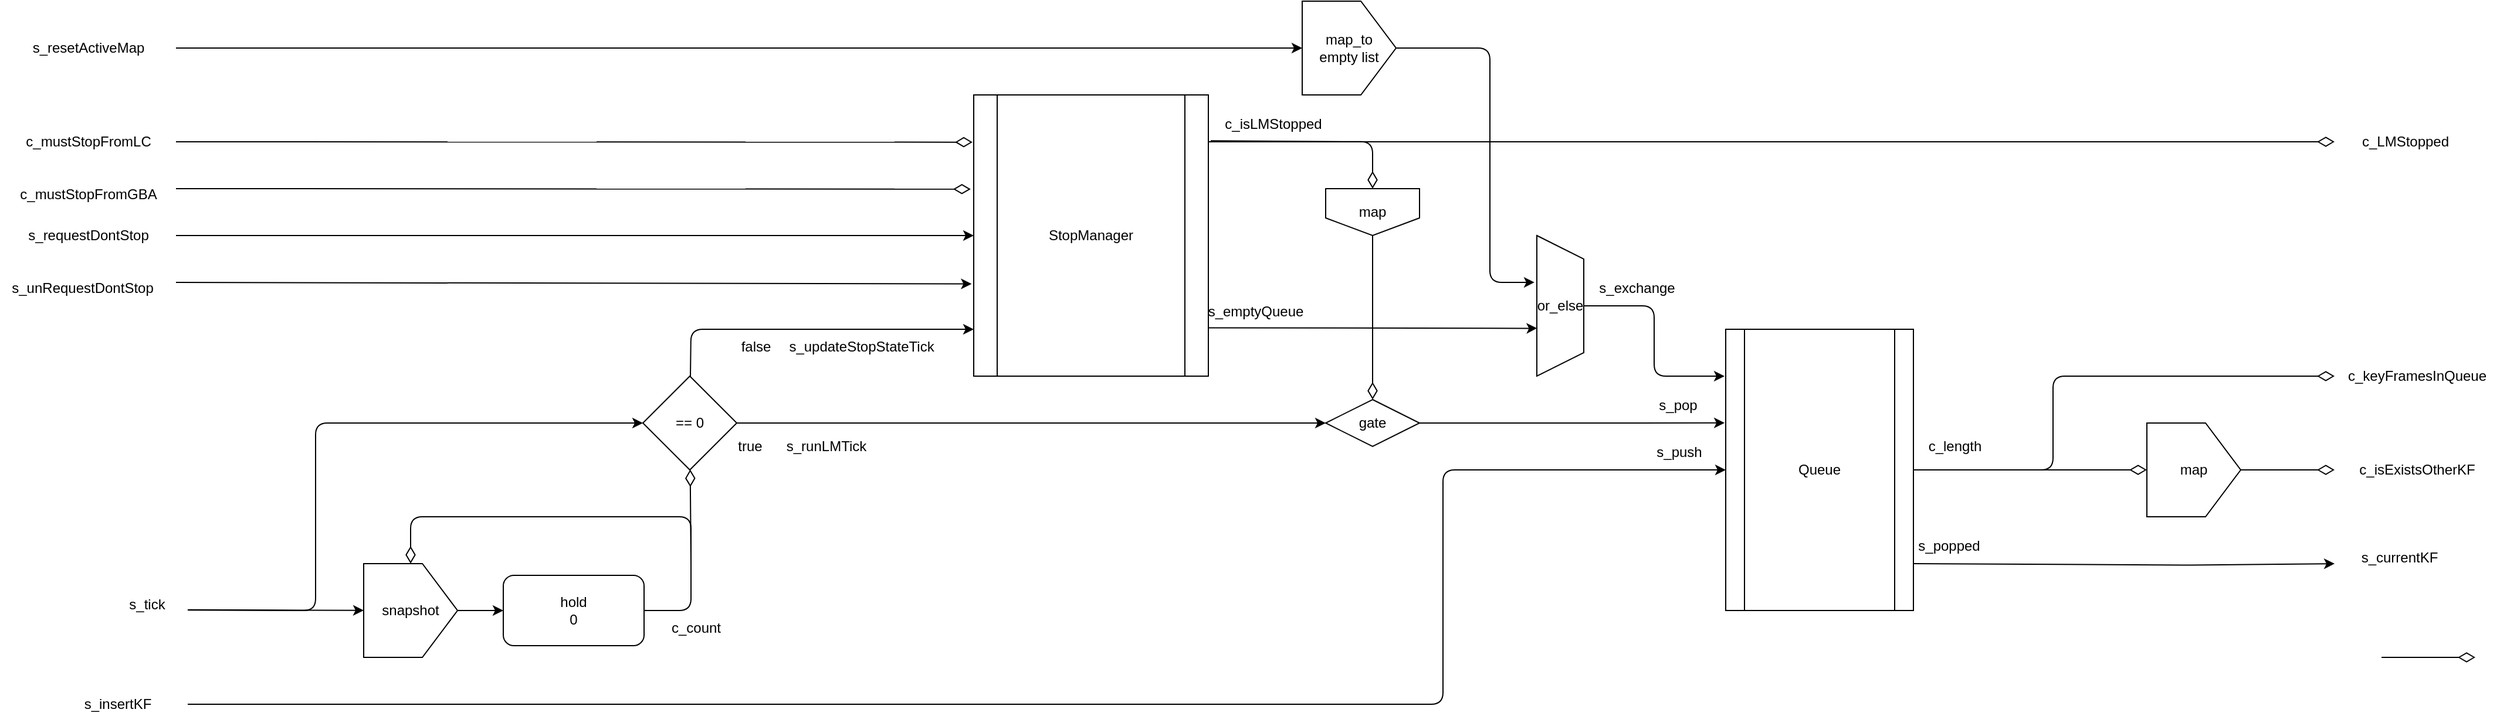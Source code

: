 <mxfile>
    <diagram id="qy9Qg4ZWmUZAcCkKB4S5" name="ページ1">
        <mxGraphModel dx="1090" dy="716" grid="1" gridSize="10" guides="1" tooltips="1" connect="1" arrows="1" fold="1" page="1" pageScale="1" pageWidth="827" pageHeight="1169" math="0" shadow="0">
            <root>
                <mxCell id="0"/>
                <mxCell id="1" parent="0"/>
                <mxCell id="2" value="StopManager" style="shape=process;whiteSpace=wrap;html=1;backgroundOutline=1;" vertex="1" parent="1">
                    <mxGeometry x="600" y="800" width="200" height="240" as="geometry"/>
                </mxCell>
                <mxCell id="3" value="" style="edgeStyle=none;orthogonalLoop=1;jettySize=auto;html=1;endArrow=diamondThin;endFill=0;endSize=12;entryX=-0.005;entryY=0.168;entryDx=0;entryDy=0;entryPerimeter=0;" edge="1" parent="1" target="2">
                    <mxGeometry width="100" relative="1" as="geometry">
                        <mxPoint x="-80" y="840" as="sourcePoint"/>
                        <mxPoint x="560" y="840" as="targetPoint"/>
                        <Array as="points"/>
                    </mxGeometry>
                </mxCell>
                <mxCell id="4" value="" style="edgeStyle=none;orthogonalLoop=1;jettySize=auto;html=1;entryX=-0.009;entryY=0.672;entryDx=0;entryDy=0;entryPerimeter=0;" edge="1" parent="1" target="2">
                    <mxGeometry width="100" relative="1" as="geometry">
                        <mxPoint x="-80" y="960" as="sourcePoint"/>
                        <mxPoint x="580" y="960" as="targetPoint"/>
                        <Array as="points"/>
                    </mxGeometry>
                </mxCell>
                <mxCell id="5" value="" style="edgeStyle=none;orthogonalLoop=1;jettySize=auto;html=1;endArrow=diamondThin;endFill=0;endSize=12;entryX=1;entryY=0.5;entryDx=0;entryDy=0;" edge="1" parent="1" source="8" target="6">
                    <mxGeometry width="100" relative="1" as="geometry">
                        <mxPoint x="361" y="1300" as="sourcePoint"/>
                        <mxPoint x="120" y="1160" as="targetPoint"/>
                        <Array as="points">
                            <mxPoint x="359" y="1240"/>
                            <mxPoint x="359" y="1160"/>
                            <mxPoint x="120" y="1160"/>
                        </Array>
                    </mxGeometry>
                </mxCell>
                <mxCell id="6" value="snapshot" style="shape=offPageConnector;whiteSpace=wrap;html=1;direction=north;" vertex="1" parent="1">
                    <mxGeometry x="80" y="1200" width="80" height="80" as="geometry"/>
                </mxCell>
                <mxCell id="7" value="" style="edgeStyle=none;orthogonalLoop=1;jettySize=auto;html=1;" edge="1" parent="1" target="6">
                    <mxGeometry width="100" relative="1" as="geometry">
                        <mxPoint x="-70" y="1239.41" as="sourcePoint"/>
                        <mxPoint x="30" y="1239.41" as="targetPoint"/>
                        <Array as="points"/>
                    </mxGeometry>
                </mxCell>
                <mxCell id="8" value="hold&lt;br&gt;0" style="rounded=1;whiteSpace=wrap;html=1;" vertex="1" parent="1">
                    <mxGeometry x="199" y="1210" width="120" height="60" as="geometry"/>
                </mxCell>
                <mxCell id="9" value="" style="edgeStyle=none;orthogonalLoop=1;jettySize=auto;html=1;" edge="1" parent="1" source="6" target="8">
                    <mxGeometry width="100" relative="1" as="geometry">
                        <mxPoint x="-230" y="1240" as="sourcePoint"/>
                        <mxPoint x="-130" y="1240" as="targetPoint"/>
                        <Array as="points"/>
                    </mxGeometry>
                </mxCell>
                <mxCell id="10" value="" style="edgeStyle=none;orthogonalLoop=1;jettySize=auto;html=1;" edge="1" parent="1" target="11">
                    <mxGeometry width="100" relative="1" as="geometry">
                        <mxPoint x="-70" y="1239.57" as="sourcePoint"/>
                        <mxPoint x="359" y="1080" as="targetPoint"/>
                        <Array as="points">
                            <mxPoint x="39" y="1240"/>
                            <mxPoint x="39" y="1080"/>
                        </Array>
                    </mxGeometry>
                </mxCell>
                <mxCell id="11" value="== 0" style="rhombus;whiteSpace=wrap;html=1;" vertex="1" parent="1">
                    <mxGeometry x="318" y="1040" width="80" height="80" as="geometry"/>
                </mxCell>
                <mxCell id="12" value="" style="edgeStyle=none;orthogonalLoop=1;jettySize=auto;html=1;endArrow=diamondThin;endFill=0;endSize=12;" edge="1" parent="1" target="11">
                    <mxGeometry width="100" relative="1" as="geometry">
                        <mxPoint x="359" y="1200" as="sourcePoint"/>
                        <mxPoint x="113" y="1340" as="targetPoint"/>
                        <Array as="points"/>
                    </mxGeometry>
                </mxCell>
                <mxCell id="13" value="" style="edgeStyle=none;orthogonalLoop=1;jettySize=auto;html=1;" edge="1" parent="1" source="11" target="30">
                    <mxGeometry width="100" relative="1" as="geometry">
                        <mxPoint x="529" y="1024.57" as="sourcePoint"/>
                        <mxPoint x="880" y="1080" as="targetPoint"/>
                        <Array as="points"/>
                    </mxGeometry>
                </mxCell>
                <mxCell id="14" value="true" style="text;html=1;align=center;verticalAlign=middle;resizable=0;points=[];autosize=1;strokeColor=none;fillColor=none;" vertex="1" parent="1">
                    <mxGeometry x="389" y="1085" width="40" height="30" as="geometry"/>
                </mxCell>
                <mxCell id="15" value="false" style="text;html=1;align=center;verticalAlign=middle;resizable=0;points=[];autosize=1;strokeColor=none;fillColor=none;" vertex="1" parent="1">
                    <mxGeometry x="389" y="1000" width="50" height="30" as="geometry"/>
                </mxCell>
                <mxCell id="16" value="" style="edgeStyle=none;orthogonalLoop=1;jettySize=auto;html=1;" edge="1" parent="1" source="11">
                    <mxGeometry width="100" relative="1" as="geometry">
                        <mxPoint x="389" y="1024.57" as="sourcePoint"/>
                        <mxPoint x="600" y="1000" as="targetPoint"/>
                        <Array as="points">
                            <mxPoint x="359" y="1000"/>
                        </Array>
                    </mxGeometry>
                </mxCell>
                <mxCell id="17" value="s_tick" style="text;html=1;align=center;verticalAlign=middle;resizable=0;points=[];autosize=1;strokeColor=none;fillColor=none;" vertex="1" parent="1">
                    <mxGeometry x="-130" y="1220" width="50" height="30" as="geometry"/>
                </mxCell>
                <mxCell id="18" value="s_updateStopStateTick" style="text;html=1;align=center;verticalAlign=middle;resizable=0;points=[];autosize=1;strokeColor=none;fillColor=none;" vertex="1" parent="1">
                    <mxGeometry x="429" y="1000" width="150" height="30" as="geometry"/>
                </mxCell>
                <mxCell id="19" value="s_runLMTick" style="text;html=1;align=center;verticalAlign=middle;resizable=0;points=[];autosize=1;strokeColor=none;fillColor=none;" vertex="1" parent="1">
                    <mxGeometry x="429" y="1085" width="90" height="30" as="geometry"/>
                </mxCell>
                <mxCell id="20" value="c_count" style="text;html=1;align=center;verticalAlign=middle;resizable=0;points=[];autosize=1;strokeColor=none;fillColor=none;" vertex="1" parent="1">
                    <mxGeometry x="328" y="1240" width="70" height="30" as="geometry"/>
                </mxCell>
                <mxCell id="21" value="c_mustStopFromLC" style="text;html=1;align=center;verticalAlign=middle;resizable=0;points=[];autosize=1;strokeColor=none;fillColor=none;" vertex="1" parent="1">
                    <mxGeometry x="-220" y="825" width="130" height="30" as="geometry"/>
                </mxCell>
                <mxCell id="22" value="" style="edgeStyle=none;orthogonalLoop=1;jettySize=auto;html=1;endArrow=diamondThin;endFill=0;endSize=12;entryX=-0.013;entryY=0.335;entryDx=0;entryDy=0;entryPerimeter=0;" edge="1" parent="1" target="2">
                    <mxGeometry width="100" relative="1" as="geometry">
                        <mxPoint x="-80" y="880" as="sourcePoint"/>
                        <mxPoint x="560" y="880" as="targetPoint"/>
                        <Array as="points"/>
                    </mxGeometry>
                </mxCell>
                <mxCell id="23" value="c_mustStopFromGBA" style="text;html=1;align=center;verticalAlign=middle;resizable=0;points=[];autosize=1;strokeColor=none;fillColor=none;" vertex="1" parent="1">
                    <mxGeometry x="-225" y="870" width="140" height="30" as="geometry"/>
                </mxCell>
                <mxCell id="24" value="" style="edgeStyle=none;orthogonalLoop=1;jettySize=auto;html=1;entryX=0;entryY=0.5;entryDx=0;entryDy=0;" edge="1" parent="1" target="2">
                    <mxGeometry width="100" relative="1" as="geometry">
                        <mxPoint x="-80" y="920" as="sourcePoint"/>
                        <mxPoint x="560" y="920" as="targetPoint"/>
                        <Array as="points"/>
                    </mxGeometry>
                </mxCell>
                <mxCell id="25" value="s_requestDontStop" style="text;html=1;align=center;verticalAlign=middle;resizable=0;points=[];autosize=1;strokeColor=none;fillColor=none;" vertex="1" parent="1">
                    <mxGeometry x="-220" y="905" width="130" height="30" as="geometry"/>
                </mxCell>
                <mxCell id="26" value="s_unRequestDontStop" style="text;html=1;align=center;verticalAlign=middle;resizable=0;points=[];autosize=1;strokeColor=none;fillColor=none;" vertex="1" parent="1">
                    <mxGeometry x="-230" y="950" width="140" height="30" as="geometry"/>
                </mxCell>
                <mxCell id="27" value="s_emptyQueue" style="text;html=1;align=center;verticalAlign=middle;resizable=0;points=[];autosize=1;strokeColor=none;fillColor=none;" vertex="1" parent="1">
                    <mxGeometry x="790" y="970" width="100" height="30" as="geometry"/>
                </mxCell>
                <mxCell id="28" value="" style="edgeStyle=none;orthogonalLoop=1;jettySize=auto;html=1;endArrow=diamondThin;endFill=0;endSize=12;exitX=1.01;exitY=0.163;exitDx=0;exitDy=0;exitPerimeter=0;jumpStyle=arc;" edge="1" parent="1" source="2" target="40">
                    <mxGeometry width="100" relative="1" as="geometry">
                        <mxPoint x="830" y="860" as="sourcePoint"/>
                        <mxPoint x="900" y="964.58" as="targetPoint"/>
                        <Array as="points">
                            <mxPoint x="940" y="840"/>
                        </Array>
                    </mxGeometry>
                </mxCell>
                <mxCell id="29" value="c_isLMStopped" style="text;html=1;align=center;verticalAlign=middle;resizable=0;points=[];autosize=1;strokeColor=none;fillColor=none;" vertex="1" parent="1">
                    <mxGeometry x="800" y="810" width="110" height="30" as="geometry"/>
                </mxCell>
                <mxCell id="30" value="gate" style="rhombus;whiteSpace=wrap;html=1;" vertex="1" parent="1">
                    <mxGeometry x="900" y="1060" width="80" height="40" as="geometry"/>
                </mxCell>
                <mxCell id="31" value="" style="edgeStyle=none;orthogonalLoop=1;jettySize=auto;html=1;entryX=-0.006;entryY=0.333;entryDx=0;entryDy=0;entryPerimeter=0;" edge="1" parent="1" source="30" target="32">
                    <mxGeometry width="100" relative="1" as="geometry">
                        <mxPoint x="670" y="1099.7" as="sourcePoint"/>
                        <mxPoint x="1150" y="1080" as="targetPoint"/>
                        <Array as="points"/>
                    </mxGeometry>
                </mxCell>
                <mxCell id="32" value="Queue" style="shape=process;whiteSpace=wrap;html=1;backgroundOutline=1;" vertex="1" parent="1">
                    <mxGeometry x="1241" y="1000" width="160" height="240" as="geometry"/>
                </mxCell>
                <mxCell id="33" value="s_pop" style="text;html=1;align=center;verticalAlign=middle;resizable=0;points=[];autosize=1;strokeColor=none;fillColor=none;" vertex="1" parent="1">
                    <mxGeometry x="1170" y="1050" width="60" height="30" as="geometry"/>
                </mxCell>
                <mxCell id="34" value="" style="edgeStyle=none;orthogonalLoop=1;jettySize=auto;html=1;jumpStyle=arc;exitX=1.001;exitY=0.828;exitDx=0;exitDy=0;exitPerimeter=0;entryX=0.659;entryY=0.994;entryDx=0;entryDy=0;entryPerimeter=0;" edge="1" parent="1" source="2" target="49">
                    <mxGeometry width="100" relative="1" as="geometry">
                        <mxPoint x="1080" y="920" as="sourcePoint"/>
                        <mxPoint x="1010" y="930" as="targetPoint"/>
                        <Array as="points">
                            <mxPoint x="1000" y="1000"/>
                            <mxPoint x="1040" y="1000"/>
                        </Array>
                    </mxGeometry>
                </mxCell>
                <mxCell id="35" value="s_exchange" style="text;html=1;align=center;verticalAlign=middle;resizable=0;points=[];autosize=1;strokeColor=none;fillColor=none;" vertex="1" parent="1">
                    <mxGeometry x="1120" y="950" width="90" height="30" as="geometry"/>
                </mxCell>
                <mxCell id="36" value="s_currentKF" style="text;html=1;align=center;verticalAlign=middle;resizable=0;points=[];autosize=1;strokeColor=none;fillColor=none;" vertex="1" parent="1">
                    <mxGeometry x="1770" y="1180" width="90" height="30" as="geometry"/>
                </mxCell>
                <mxCell id="37" value="s_popped" style="text;html=1;align=center;verticalAlign=middle;resizable=0;points=[];autosize=1;strokeColor=none;fillColor=none;" vertex="1" parent="1">
                    <mxGeometry x="1390.5" y="1170" width="80" height="30" as="geometry"/>
                </mxCell>
                <mxCell id="38" value="" style="edgeStyle=none;orthogonalLoop=1;jettySize=auto;html=1;exitX=0.999;exitY=0.326;exitDx=0;exitDy=0;exitPerimeter=0;jumpStyle=arc;" edge="1" parent="1">
                    <mxGeometry width="100" relative="1" as="geometry">
                        <mxPoint x="-80" y="760" as="sourcePoint"/>
                        <mxPoint x="880" y="760" as="targetPoint"/>
                        <Array as="points"/>
                    </mxGeometry>
                </mxCell>
                <mxCell id="39" value="" style="edgeStyle=none;orthogonalLoop=1;jettySize=auto;html=1;entryX=0;entryY=0.5;entryDx=0;entryDy=0;" edge="1" parent="1" target="32">
                    <mxGeometry width="100" relative="1" as="geometry">
                        <mxPoint x="-70" y="1320" as="sourcePoint"/>
                        <mxPoint x="1220" y="1140" as="targetPoint"/>
                        <Array as="points">
                            <mxPoint x="1000" y="1320"/>
                            <mxPoint x="1000" y="1120"/>
                        </Array>
                    </mxGeometry>
                </mxCell>
                <mxCell id="40" value="map" style="shape=offPageConnector;whiteSpace=wrap;html=1;" vertex="1" parent="1">
                    <mxGeometry x="900" y="880" width="80" height="40" as="geometry"/>
                </mxCell>
                <mxCell id="41" value="" style="edgeStyle=none;orthogonalLoop=1;jettySize=auto;html=1;endArrow=diamondThin;endFill=0;endSize=12;" edge="1" parent="1" source="40" target="30">
                    <mxGeometry width="100" relative="1" as="geometry">
                        <mxPoint x="90" y="820" as="sourcePoint"/>
                        <mxPoint x="190" y="820" as="targetPoint"/>
                        <Array as="points"/>
                    </mxGeometry>
                </mxCell>
                <mxCell id="42" value="s_push" style="text;html=1;align=center;verticalAlign=middle;resizable=0;points=[];autosize=1;strokeColor=none;fillColor=none;" vertex="1" parent="1">
                    <mxGeometry x="1171" y="1090" width="60" height="30" as="geometry"/>
                </mxCell>
                <mxCell id="43" value="s_insertKF" style="text;html=1;align=center;verticalAlign=middle;resizable=0;points=[];autosize=1;strokeColor=none;fillColor=none;" vertex="1" parent="1">
                    <mxGeometry x="-170" y="1305" width="80" height="30" as="geometry"/>
                </mxCell>
                <mxCell id="44" value="" style="edgeStyle=none;orthogonalLoop=1;jettySize=auto;html=1;endArrow=diamondThin;endFill=0;endSize=12;jumpStyle=arc;" edge="1" parent="1">
                    <mxGeometry width="100" relative="1" as="geometry">
                        <mxPoint x="1440" y="1120" as="sourcePoint"/>
                        <mxPoint x="1760" y="1040" as="targetPoint"/>
                        <Array as="points">
                            <mxPoint x="1520" y="1120"/>
                            <mxPoint x="1520" y="1040"/>
                        </Array>
                    </mxGeometry>
                </mxCell>
                <mxCell id="45" value="" style="edgeStyle=none;orthogonalLoop=1;jettySize=auto;html=1;endArrow=diamondThin;endFill=0;endSize=12;jumpStyle=arc;" edge="1" parent="1" source="32" target="47">
                    <mxGeometry width="100" relative="1" as="geometry">
                        <mxPoint x="759" y="1410" as="sourcePoint"/>
                        <mxPoint x="1480" y="1120" as="targetPoint"/>
                        <Array as="points">
                            <mxPoint x="1600" y="1120"/>
                        </Array>
                    </mxGeometry>
                </mxCell>
                <mxCell id="46" value="c_length" style="text;html=1;align=center;verticalAlign=middle;resizable=0;points=[];autosize=1;strokeColor=none;fillColor=none;" vertex="1" parent="1">
                    <mxGeometry x="1400.5" y="1085" width="70" height="30" as="geometry"/>
                </mxCell>
                <mxCell id="47" value="map" style="shape=offPageConnector;whiteSpace=wrap;html=1;direction=north;" vertex="1" parent="1">
                    <mxGeometry x="1600" y="1080" width="80" height="80" as="geometry"/>
                </mxCell>
                <mxCell id="48" value="s_resetActiveMap" style="text;html=1;align=center;verticalAlign=middle;resizable=0;points=[];autosize=1;strokeColor=none;fillColor=none;" vertex="1" parent="1">
                    <mxGeometry x="-215" y="745" width="120" height="30" as="geometry"/>
                </mxCell>
                <mxCell id="49" value="or_else" style="shape=trapezoid;perimeter=trapezoidPerimeter;whiteSpace=wrap;html=1;fixedSize=1;direction=south;" vertex="1" parent="1">
                    <mxGeometry x="1080" y="920" width="40" height="120" as="geometry"/>
                </mxCell>
                <mxCell id="50" value="map_to&lt;br&gt;empty list" style="shape=offPageConnector;whiteSpace=wrap;html=1;direction=north;" vertex="1" parent="1">
                    <mxGeometry x="880" y="720" width="80" height="80" as="geometry"/>
                </mxCell>
                <mxCell id="51" value="" style="edgeStyle=none;orthogonalLoop=1;jettySize=auto;html=1;jumpStyle=arc;entryX=0.333;entryY=1.05;entryDx=0;entryDy=0;entryPerimeter=0;" edge="1" parent="1" source="50" target="49">
                    <mxGeometry width="100" relative="1" as="geometry">
                        <mxPoint x="1070" y="740" as="sourcePoint"/>
                        <mxPoint x="1259.16" y="741.76" as="targetPoint"/>
                        <Array as="points">
                            <mxPoint x="1040" y="760"/>
                            <mxPoint x="1040" y="960"/>
                        </Array>
                    </mxGeometry>
                </mxCell>
                <mxCell id="52" value="" style="edgeStyle=none;orthogonalLoop=1;jettySize=auto;html=1;exitX=0.5;exitY=0;exitDx=0;exitDy=0;jumpStyle=arc;" edge="1" parent="1" source="49">
                    <mxGeometry width="100" relative="1" as="geometry">
                        <mxPoint x="544.42" y="1360" as="sourcePoint"/>
                        <mxPoint x="1240.0" y="1040" as="targetPoint"/>
                        <Array as="points">
                            <mxPoint x="1180" y="980"/>
                            <mxPoint x="1180" y="1040"/>
                        </Array>
                    </mxGeometry>
                </mxCell>
                <mxCell id="53" value="" style="edgeStyle=none;orthogonalLoop=1;jettySize=auto;html=1;endArrow=diamondThin;endFill=0;endSize=12;" edge="1" parent="1">
                    <mxGeometry width="100" relative="1" as="geometry">
                        <mxPoint x="800" y="840" as="sourcePoint"/>
                        <mxPoint x="1760" y="840" as="targetPoint"/>
                        <Array as="points"/>
                    </mxGeometry>
                </mxCell>
                <mxCell id="57" value="" style="edgeStyle=none;orthogonalLoop=1;jettySize=auto;html=1;endArrow=diamondThin;endFill=0;endSize=12;jumpStyle=arc;" edge="1" parent="1" source="47">
                    <mxGeometry width="100" relative="1" as="geometry">
                        <mxPoint x="1690" y="1180" as="sourcePoint"/>
                        <mxPoint x="1760" y="1120" as="targetPoint"/>
                        <Array as="points"/>
                    </mxGeometry>
                </mxCell>
                <mxCell id="58" value="c_LMStopped" style="text;html=1;align=center;verticalAlign=middle;resizable=0;points=[];autosize=1;strokeColor=none;fillColor=none;" vertex="1" parent="1">
                    <mxGeometry x="1770" y="825" width="100" height="30" as="geometry"/>
                </mxCell>
                <mxCell id="59" value="c_keyFramesInQueue" style="text;html=1;align=center;verticalAlign=middle;resizable=0;points=[];autosize=1;strokeColor=none;fillColor=none;" vertex="1" parent="1">
                    <mxGeometry x="1760" y="1025" width="140" height="30" as="geometry"/>
                </mxCell>
                <mxCell id="60" value="c_isExistsOtherKF" style="text;html=1;align=center;verticalAlign=middle;resizable=0;points=[];autosize=1;strokeColor=none;fillColor=none;" vertex="1" parent="1">
                    <mxGeometry x="1770" y="1105" width="120" height="30" as="geometry"/>
                </mxCell>
                <mxCell id="61" value="" style="edgeStyle=none;orthogonalLoop=1;jettySize=auto;html=1;jumpStyle=arc;exitX=1.001;exitY=0.828;exitDx=0;exitDy=0;exitPerimeter=0;" edge="1" parent="1">
                    <mxGeometry width="100" relative="1" as="geometry">
                        <mxPoint x="1401.0" y="1200" as="sourcePoint"/>
                        <mxPoint x="1760" y="1200" as="targetPoint"/>
                        <Array as="points">
                            <mxPoint x="1600.8" y="1201.28"/>
                            <mxPoint x="1640.8" y="1201.28"/>
                        </Array>
                    </mxGeometry>
                </mxCell>
                <mxCell id="67" value="" style="edgeStyle=none;orthogonalLoop=1;jettySize=auto;html=1;endArrow=diamondThin;endFill=0;endSize=12;jumpStyle=arc;" edge="1" parent="1">
                    <mxGeometry width="100" relative="1" as="geometry">
                        <mxPoint x="1800" y="1280.0" as="sourcePoint"/>
                        <mxPoint x="1880" y="1280.0" as="targetPoint"/>
                        <Array as="points"/>
                    </mxGeometry>
                </mxCell>
            </root>
        </mxGraphModel>
    </diagram>
</mxfile>